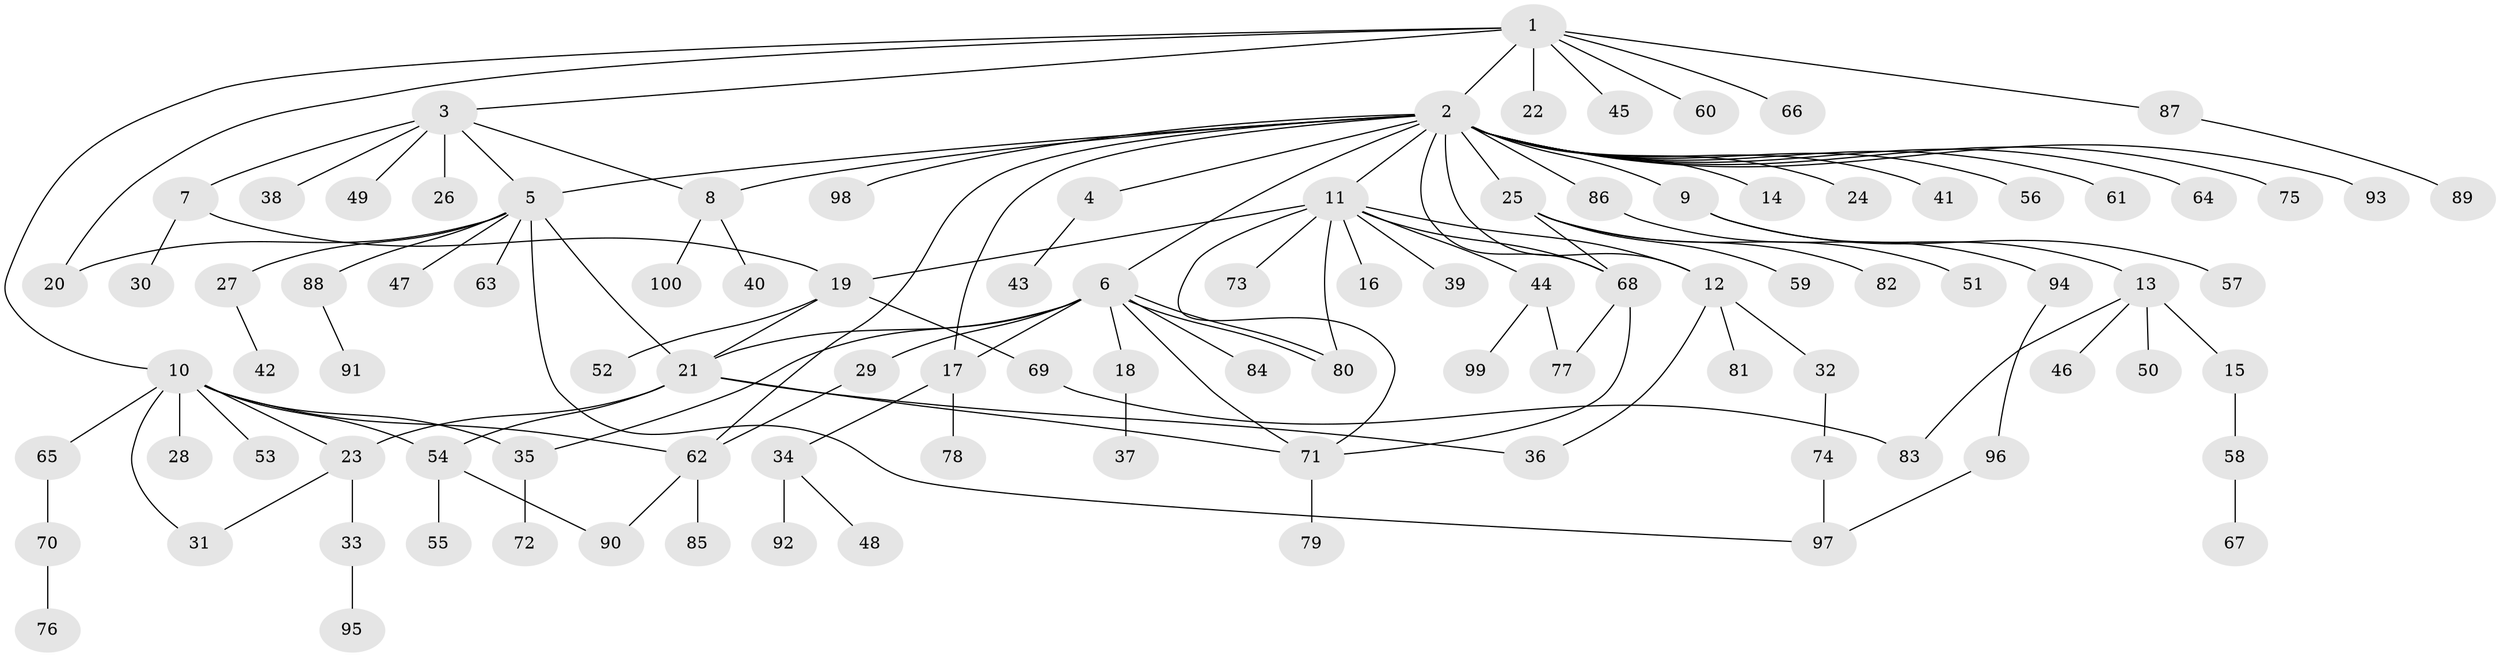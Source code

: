 // Generated by graph-tools (version 1.1) at 2025/11/02/21/25 10:11:09]
// undirected, 100 vertices, 126 edges
graph export_dot {
graph [start="1"]
  node [color=gray90,style=filled];
  1;
  2;
  3;
  4;
  5;
  6;
  7;
  8;
  9;
  10;
  11;
  12;
  13;
  14;
  15;
  16;
  17;
  18;
  19;
  20;
  21;
  22;
  23;
  24;
  25;
  26;
  27;
  28;
  29;
  30;
  31;
  32;
  33;
  34;
  35;
  36;
  37;
  38;
  39;
  40;
  41;
  42;
  43;
  44;
  45;
  46;
  47;
  48;
  49;
  50;
  51;
  52;
  53;
  54;
  55;
  56;
  57;
  58;
  59;
  60;
  61;
  62;
  63;
  64;
  65;
  66;
  67;
  68;
  69;
  70;
  71;
  72;
  73;
  74;
  75;
  76;
  77;
  78;
  79;
  80;
  81;
  82;
  83;
  84;
  85;
  86;
  87;
  88;
  89;
  90;
  91;
  92;
  93;
  94;
  95;
  96;
  97;
  98;
  99;
  100;
  1 -- 2;
  1 -- 3;
  1 -- 10;
  1 -- 20;
  1 -- 22;
  1 -- 45;
  1 -- 60;
  1 -- 66;
  1 -- 87;
  2 -- 4;
  2 -- 5;
  2 -- 6;
  2 -- 8;
  2 -- 9;
  2 -- 11;
  2 -- 12;
  2 -- 14;
  2 -- 17;
  2 -- 24;
  2 -- 25;
  2 -- 41;
  2 -- 56;
  2 -- 61;
  2 -- 62;
  2 -- 64;
  2 -- 68;
  2 -- 75;
  2 -- 86;
  2 -- 93;
  2 -- 98;
  3 -- 5;
  3 -- 7;
  3 -- 8;
  3 -- 26;
  3 -- 38;
  3 -- 49;
  4 -- 43;
  5 -- 20;
  5 -- 21;
  5 -- 27;
  5 -- 47;
  5 -- 63;
  5 -- 88;
  5 -- 97;
  6 -- 17;
  6 -- 18;
  6 -- 21;
  6 -- 29;
  6 -- 35;
  6 -- 71;
  6 -- 80;
  6 -- 80;
  6 -- 84;
  7 -- 19;
  7 -- 30;
  8 -- 40;
  8 -- 100;
  9 -- 13;
  9 -- 57;
  10 -- 23;
  10 -- 28;
  10 -- 31;
  10 -- 35;
  10 -- 53;
  10 -- 54;
  10 -- 62;
  10 -- 65;
  11 -- 12;
  11 -- 16;
  11 -- 19;
  11 -- 39;
  11 -- 44;
  11 -- 68;
  11 -- 71;
  11 -- 73;
  11 -- 80;
  12 -- 32;
  12 -- 36;
  12 -- 81;
  13 -- 15;
  13 -- 46;
  13 -- 50;
  13 -- 83;
  15 -- 58;
  17 -- 34;
  17 -- 78;
  18 -- 37;
  19 -- 21;
  19 -- 52;
  19 -- 69;
  21 -- 23;
  21 -- 36;
  21 -- 54;
  21 -- 71;
  23 -- 31;
  23 -- 33;
  25 -- 51;
  25 -- 59;
  25 -- 68;
  25 -- 82;
  27 -- 42;
  29 -- 62;
  32 -- 74;
  33 -- 95;
  34 -- 48;
  34 -- 92;
  35 -- 72;
  44 -- 77;
  44 -- 99;
  54 -- 55;
  54 -- 90;
  58 -- 67;
  62 -- 85;
  62 -- 90;
  65 -- 70;
  68 -- 71;
  68 -- 77;
  69 -- 83;
  70 -- 76;
  71 -- 79;
  74 -- 97;
  86 -- 94;
  87 -- 89;
  88 -- 91;
  94 -- 96;
  96 -- 97;
}
